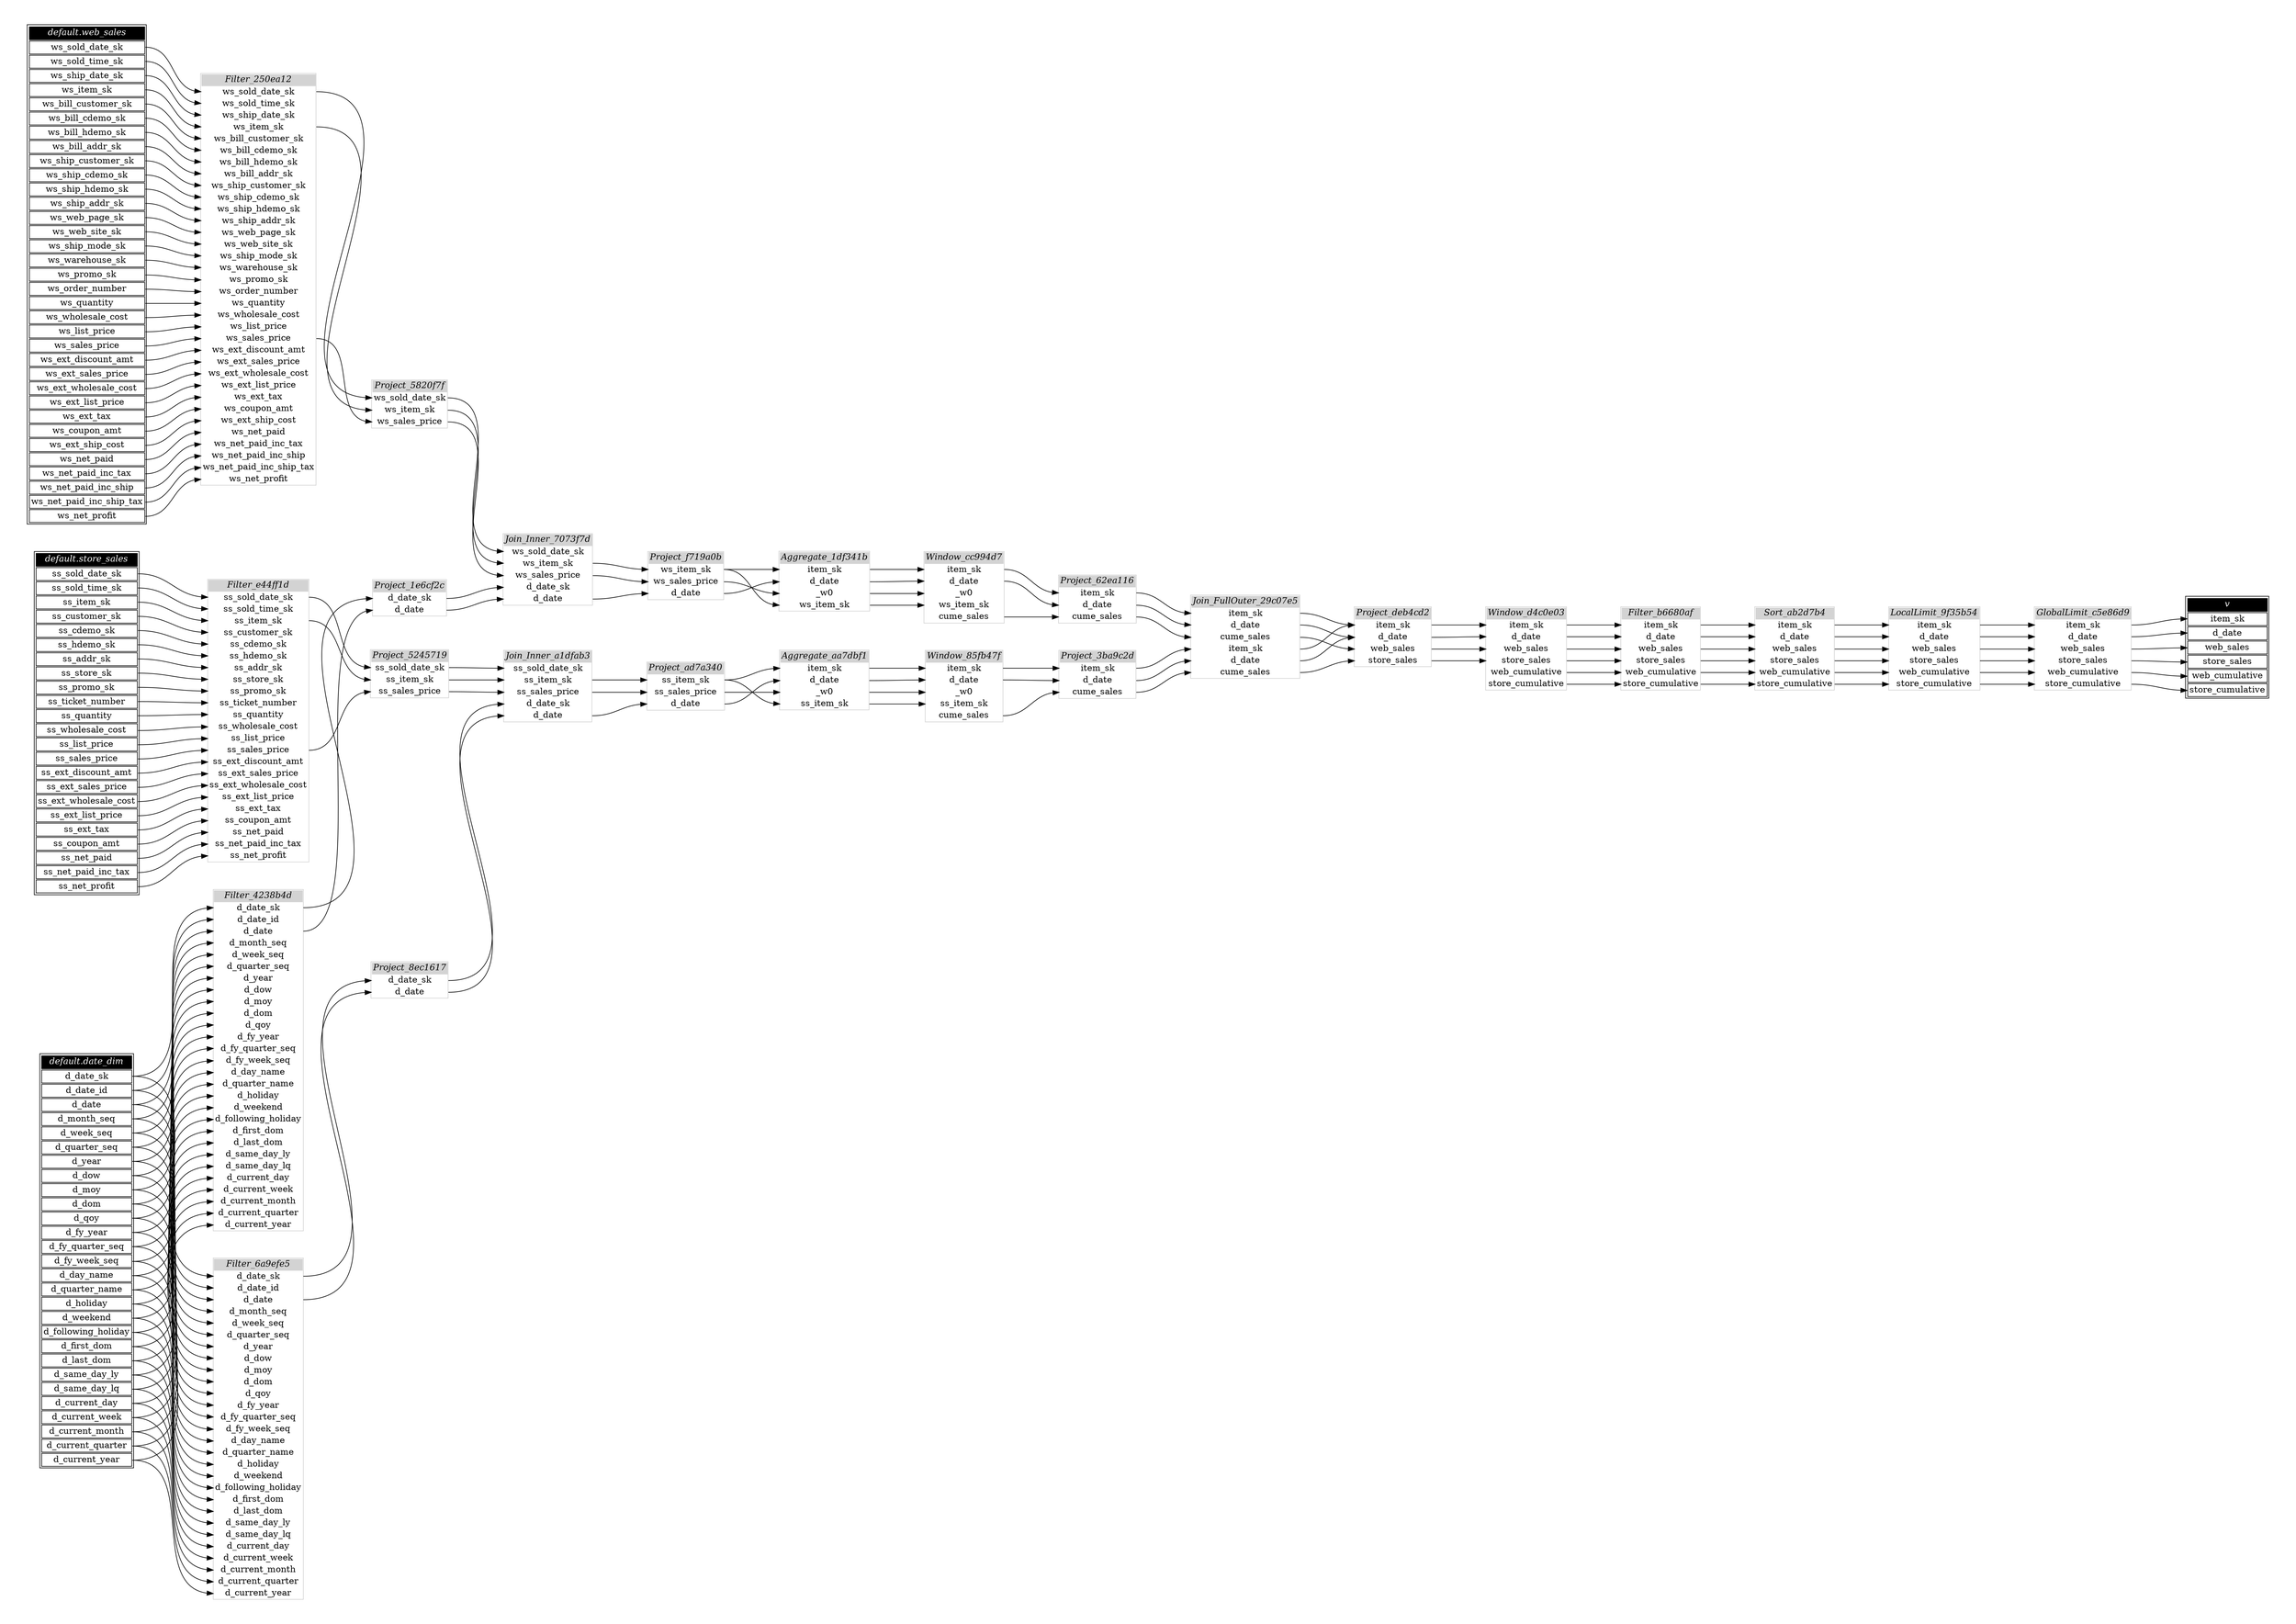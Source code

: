 // Automatically generated by TPCDSFlowTestSuite


digraph {
  graph [pad="0.5" nodesep="0.5" ranksep="1" fontname="Helvetica" rankdir=LR];
  node [shape=plaintext]

  
"Aggregate_1df341b" [label=<
<table color="lightgray" border="1" cellborder="0" cellspacing="0">
  <tr><td bgcolor="lightgray" port="nodeName"><i>Aggregate_1df341b</i></td></tr>
  <tr><td port="0">item_sk</td></tr>
<tr><td port="1">d_date</td></tr>
<tr><td port="2">_w0</td></tr>
<tr><td port="3">ws_item_sk</td></tr>
</table>>];
     

"Aggregate_aa7dbf1" [label=<
<table color="lightgray" border="1" cellborder="0" cellspacing="0">
  <tr><td bgcolor="lightgray" port="nodeName"><i>Aggregate_aa7dbf1</i></td></tr>
  <tr><td port="0">item_sk</td></tr>
<tr><td port="1">d_date</td></tr>
<tr><td port="2">_w0</td></tr>
<tr><td port="3">ss_item_sk</td></tr>
</table>>];
     

"Filter_250ea12" [label=<
<table color="lightgray" border="1" cellborder="0" cellspacing="0">
  <tr><td bgcolor="lightgray" port="nodeName"><i>Filter_250ea12</i></td></tr>
  <tr><td port="0">ws_sold_date_sk</td></tr>
<tr><td port="1">ws_sold_time_sk</td></tr>
<tr><td port="2">ws_ship_date_sk</td></tr>
<tr><td port="3">ws_item_sk</td></tr>
<tr><td port="4">ws_bill_customer_sk</td></tr>
<tr><td port="5">ws_bill_cdemo_sk</td></tr>
<tr><td port="6">ws_bill_hdemo_sk</td></tr>
<tr><td port="7">ws_bill_addr_sk</td></tr>
<tr><td port="8">ws_ship_customer_sk</td></tr>
<tr><td port="9">ws_ship_cdemo_sk</td></tr>
<tr><td port="10">ws_ship_hdemo_sk</td></tr>
<tr><td port="11">ws_ship_addr_sk</td></tr>
<tr><td port="12">ws_web_page_sk</td></tr>
<tr><td port="13">ws_web_site_sk</td></tr>
<tr><td port="14">ws_ship_mode_sk</td></tr>
<tr><td port="15">ws_warehouse_sk</td></tr>
<tr><td port="16">ws_promo_sk</td></tr>
<tr><td port="17">ws_order_number</td></tr>
<tr><td port="18">ws_quantity</td></tr>
<tr><td port="19">ws_wholesale_cost</td></tr>
<tr><td port="20">ws_list_price</td></tr>
<tr><td port="21">ws_sales_price</td></tr>
<tr><td port="22">ws_ext_discount_amt</td></tr>
<tr><td port="23">ws_ext_sales_price</td></tr>
<tr><td port="24">ws_ext_wholesale_cost</td></tr>
<tr><td port="25">ws_ext_list_price</td></tr>
<tr><td port="26">ws_ext_tax</td></tr>
<tr><td port="27">ws_coupon_amt</td></tr>
<tr><td port="28">ws_ext_ship_cost</td></tr>
<tr><td port="29">ws_net_paid</td></tr>
<tr><td port="30">ws_net_paid_inc_tax</td></tr>
<tr><td port="31">ws_net_paid_inc_ship</td></tr>
<tr><td port="32">ws_net_paid_inc_ship_tax</td></tr>
<tr><td port="33">ws_net_profit</td></tr>
</table>>];
     

"Filter_4238b4d" [label=<
<table color="lightgray" border="1" cellborder="0" cellspacing="0">
  <tr><td bgcolor="lightgray" port="nodeName"><i>Filter_4238b4d</i></td></tr>
  <tr><td port="0">d_date_sk</td></tr>
<tr><td port="1">d_date_id</td></tr>
<tr><td port="2">d_date</td></tr>
<tr><td port="3">d_month_seq</td></tr>
<tr><td port="4">d_week_seq</td></tr>
<tr><td port="5">d_quarter_seq</td></tr>
<tr><td port="6">d_year</td></tr>
<tr><td port="7">d_dow</td></tr>
<tr><td port="8">d_moy</td></tr>
<tr><td port="9">d_dom</td></tr>
<tr><td port="10">d_qoy</td></tr>
<tr><td port="11">d_fy_year</td></tr>
<tr><td port="12">d_fy_quarter_seq</td></tr>
<tr><td port="13">d_fy_week_seq</td></tr>
<tr><td port="14">d_day_name</td></tr>
<tr><td port="15">d_quarter_name</td></tr>
<tr><td port="16">d_holiday</td></tr>
<tr><td port="17">d_weekend</td></tr>
<tr><td port="18">d_following_holiday</td></tr>
<tr><td port="19">d_first_dom</td></tr>
<tr><td port="20">d_last_dom</td></tr>
<tr><td port="21">d_same_day_ly</td></tr>
<tr><td port="22">d_same_day_lq</td></tr>
<tr><td port="23">d_current_day</td></tr>
<tr><td port="24">d_current_week</td></tr>
<tr><td port="25">d_current_month</td></tr>
<tr><td port="26">d_current_quarter</td></tr>
<tr><td port="27">d_current_year</td></tr>
</table>>];
     

"Filter_6a9efe5" [label=<
<table color="lightgray" border="1" cellborder="0" cellspacing="0">
  <tr><td bgcolor="lightgray" port="nodeName"><i>Filter_6a9efe5</i></td></tr>
  <tr><td port="0">d_date_sk</td></tr>
<tr><td port="1">d_date_id</td></tr>
<tr><td port="2">d_date</td></tr>
<tr><td port="3">d_month_seq</td></tr>
<tr><td port="4">d_week_seq</td></tr>
<tr><td port="5">d_quarter_seq</td></tr>
<tr><td port="6">d_year</td></tr>
<tr><td port="7">d_dow</td></tr>
<tr><td port="8">d_moy</td></tr>
<tr><td port="9">d_dom</td></tr>
<tr><td port="10">d_qoy</td></tr>
<tr><td port="11">d_fy_year</td></tr>
<tr><td port="12">d_fy_quarter_seq</td></tr>
<tr><td port="13">d_fy_week_seq</td></tr>
<tr><td port="14">d_day_name</td></tr>
<tr><td port="15">d_quarter_name</td></tr>
<tr><td port="16">d_holiday</td></tr>
<tr><td port="17">d_weekend</td></tr>
<tr><td port="18">d_following_holiday</td></tr>
<tr><td port="19">d_first_dom</td></tr>
<tr><td port="20">d_last_dom</td></tr>
<tr><td port="21">d_same_day_ly</td></tr>
<tr><td port="22">d_same_day_lq</td></tr>
<tr><td port="23">d_current_day</td></tr>
<tr><td port="24">d_current_week</td></tr>
<tr><td port="25">d_current_month</td></tr>
<tr><td port="26">d_current_quarter</td></tr>
<tr><td port="27">d_current_year</td></tr>
</table>>];
     

"Filter_b6680af" [label=<
<table color="lightgray" border="1" cellborder="0" cellspacing="0">
  <tr><td bgcolor="lightgray" port="nodeName"><i>Filter_b6680af</i></td></tr>
  <tr><td port="0">item_sk</td></tr>
<tr><td port="1">d_date</td></tr>
<tr><td port="2">web_sales</td></tr>
<tr><td port="3">store_sales</td></tr>
<tr><td port="4">web_cumulative</td></tr>
<tr><td port="5">store_cumulative</td></tr>
</table>>];
     

"Filter_e44ff1d" [label=<
<table color="lightgray" border="1" cellborder="0" cellspacing="0">
  <tr><td bgcolor="lightgray" port="nodeName"><i>Filter_e44ff1d</i></td></tr>
  <tr><td port="0">ss_sold_date_sk</td></tr>
<tr><td port="1">ss_sold_time_sk</td></tr>
<tr><td port="2">ss_item_sk</td></tr>
<tr><td port="3">ss_customer_sk</td></tr>
<tr><td port="4">ss_cdemo_sk</td></tr>
<tr><td port="5">ss_hdemo_sk</td></tr>
<tr><td port="6">ss_addr_sk</td></tr>
<tr><td port="7">ss_store_sk</td></tr>
<tr><td port="8">ss_promo_sk</td></tr>
<tr><td port="9">ss_ticket_number</td></tr>
<tr><td port="10">ss_quantity</td></tr>
<tr><td port="11">ss_wholesale_cost</td></tr>
<tr><td port="12">ss_list_price</td></tr>
<tr><td port="13">ss_sales_price</td></tr>
<tr><td port="14">ss_ext_discount_amt</td></tr>
<tr><td port="15">ss_ext_sales_price</td></tr>
<tr><td port="16">ss_ext_wholesale_cost</td></tr>
<tr><td port="17">ss_ext_list_price</td></tr>
<tr><td port="18">ss_ext_tax</td></tr>
<tr><td port="19">ss_coupon_amt</td></tr>
<tr><td port="20">ss_net_paid</td></tr>
<tr><td port="21">ss_net_paid_inc_tax</td></tr>
<tr><td port="22">ss_net_profit</td></tr>
</table>>];
     

"GlobalLimit_c5e86d9" [label=<
<table color="lightgray" border="1" cellborder="0" cellspacing="0">
  <tr><td bgcolor="lightgray" port="nodeName"><i>GlobalLimit_c5e86d9</i></td></tr>
  <tr><td port="0">item_sk</td></tr>
<tr><td port="1">d_date</td></tr>
<tr><td port="2">web_sales</td></tr>
<tr><td port="3">store_sales</td></tr>
<tr><td port="4">web_cumulative</td></tr>
<tr><td port="5">store_cumulative</td></tr>
</table>>];
     

"Join_FullOuter_29c07e5" [label=<
<table color="lightgray" border="1" cellborder="0" cellspacing="0">
  <tr><td bgcolor="lightgray" port="nodeName"><i>Join_FullOuter_29c07e5</i></td></tr>
  <tr><td port="0">item_sk</td></tr>
<tr><td port="1">d_date</td></tr>
<tr><td port="2">cume_sales</td></tr>
<tr><td port="3">item_sk</td></tr>
<tr><td port="4">d_date</td></tr>
<tr><td port="5">cume_sales</td></tr>
</table>>];
     

"Join_Inner_7073f7d" [label=<
<table color="lightgray" border="1" cellborder="0" cellspacing="0">
  <tr><td bgcolor="lightgray" port="nodeName"><i>Join_Inner_7073f7d</i></td></tr>
  <tr><td port="0">ws_sold_date_sk</td></tr>
<tr><td port="1">ws_item_sk</td></tr>
<tr><td port="2">ws_sales_price</td></tr>
<tr><td port="3">d_date_sk</td></tr>
<tr><td port="4">d_date</td></tr>
</table>>];
     

"Join_Inner_a1dfab3" [label=<
<table color="lightgray" border="1" cellborder="0" cellspacing="0">
  <tr><td bgcolor="lightgray" port="nodeName"><i>Join_Inner_a1dfab3</i></td></tr>
  <tr><td port="0">ss_sold_date_sk</td></tr>
<tr><td port="1">ss_item_sk</td></tr>
<tr><td port="2">ss_sales_price</td></tr>
<tr><td port="3">d_date_sk</td></tr>
<tr><td port="4">d_date</td></tr>
</table>>];
     

"LocalLimit_9f35b54" [label=<
<table color="lightgray" border="1" cellborder="0" cellspacing="0">
  <tr><td bgcolor="lightgray" port="nodeName"><i>LocalLimit_9f35b54</i></td></tr>
  <tr><td port="0">item_sk</td></tr>
<tr><td port="1">d_date</td></tr>
<tr><td port="2">web_sales</td></tr>
<tr><td port="3">store_sales</td></tr>
<tr><td port="4">web_cumulative</td></tr>
<tr><td port="5">store_cumulative</td></tr>
</table>>];
     

"Project_1e6cf2c" [label=<
<table color="lightgray" border="1" cellborder="0" cellspacing="0">
  <tr><td bgcolor="lightgray" port="nodeName"><i>Project_1e6cf2c</i></td></tr>
  <tr><td port="0">d_date_sk</td></tr>
<tr><td port="1">d_date</td></tr>
</table>>];
     

"Project_3ba9c2d" [label=<
<table color="lightgray" border="1" cellborder="0" cellspacing="0">
  <tr><td bgcolor="lightgray" port="nodeName"><i>Project_3ba9c2d</i></td></tr>
  <tr><td port="0">item_sk</td></tr>
<tr><td port="1">d_date</td></tr>
<tr><td port="2">cume_sales</td></tr>
</table>>];
     

"Project_5245719" [label=<
<table color="lightgray" border="1" cellborder="0" cellspacing="0">
  <tr><td bgcolor="lightgray" port="nodeName"><i>Project_5245719</i></td></tr>
  <tr><td port="0">ss_sold_date_sk</td></tr>
<tr><td port="1">ss_item_sk</td></tr>
<tr><td port="2">ss_sales_price</td></tr>
</table>>];
     

"Project_5820f7f" [label=<
<table color="lightgray" border="1" cellborder="0" cellspacing="0">
  <tr><td bgcolor="lightgray" port="nodeName"><i>Project_5820f7f</i></td></tr>
  <tr><td port="0">ws_sold_date_sk</td></tr>
<tr><td port="1">ws_item_sk</td></tr>
<tr><td port="2">ws_sales_price</td></tr>
</table>>];
     

"Project_62ea116" [label=<
<table color="lightgray" border="1" cellborder="0" cellspacing="0">
  <tr><td bgcolor="lightgray" port="nodeName"><i>Project_62ea116</i></td></tr>
  <tr><td port="0">item_sk</td></tr>
<tr><td port="1">d_date</td></tr>
<tr><td port="2">cume_sales</td></tr>
</table>>];
     

"Project_8ec1617" [label=<
<table color="lightgray" border="1" cellborder="0" cellspacing="0">
  <tr><td bgcolor="lightgray" port="nodeName"><i>Project_8ec1617</i></td></tr>
  <tr><td port="0">d_date_sk</td></tr>
<tr><td port="1">d_date</td></tr>
</table>>];
     

"Project_ad7a340" [label=<
<table color="lightgray" border="1" cellborder="0" cellspacing="0">
  <tr><td bgcolor="lightgray" port="nodeName"><i>Project_ad7a340</i></td></tr>
  <tr><td port="0">ss_item_sk</td></tr>
<tr><td port="1">ss_sales_price</td></tr>
<tr><td port="2">d_date</td></tr>
</table>>];
     

"Project_deb4cd2" [label=<
<table color="lightgray" border="1" cellborder="0" cellspacing="0">
  <tr><td bgcolor="lightgray" port="nodeName"><i>Project_deb4cd2</i></td></tr>
  <tr><td port="0">item_sk</td></tr>
<tr><td port="1">d_date</td></tr>
<tr><td port="2">web_sales</td></tr>
<tr><td port="3">store_sales</td></tr>
</table>>];
     

"Project_f719a0b" [label=<
<table color="lightgray" border="1" cellborder="0" cellspacing="0">
  <tr><td bgcolor="lightgray" port="nodeName"><i>Project_f719a0b</i></td></tr>
  <tr><td port="0">ws_item_sk</td></tr>
<tr><td port="1">ws_sales_price</td></tr>
<tr><td port="2">d_date</td></tr>
</table>>];
     

"Sort_ab2d7b4" [label=<
<table color="lightgray" border="1" cellborder="0" cellspacing="0">
  <tr><td bgcolor="lightgray" port="nodeName"><i>Sort_ab2d7b4</i></td></tr>
  <tr><td port="0">item_sk</td></tr>
<tr><td port="1">d_date</td></tr>
<tr><td port="2">web_sales</td></tr>
<tr><td port="3">store_sales</td></tr>
<tr><td port="4">web_cumulative</td></tr>
<tr><td port="5">store_cumulative</td></tr>
</table>>];
     

"Window_85fb47f" [label=<
<table color="lightgray" border="1" cellborder="0" cellspacing="0">
  <tr><td bgcolor="lightgray" port="nodeName"><i>Window_85fb47f</i></td></tr>
  <tr><td port="0">item_sk</td></tr>
<tr><td port="1">d_date</td></tr>
<tr><td port="2">_w0</td></tr>
<tr><td port="3">ss_item_sk</td></tr>
<tr><td port="4">cume_sales</td></tr>
</table>>];
     

"Window_cc994d7" [label=<
<table color="lightgray" border="1" cellborder="0" cellspacing="0">
  <tr><td bgcolor="lightgray" port="nodeName"><i>Window_cc994d7</i></td></tr>
  <tr><td port="0">item_sk</td></tr>
<tr><td port="1">d_date</td></tr>
<tr><td port="2">_w0</td></tr>
<tr><td port="3">ws_item_sk</td></tr>
<tr><td port="4">cume_sales</td></tr>
</table>>];
     

"Window_d4c0e03" [label=<
<table color="lightgray" border="1" cellborder="0" cellspacing="0">
  <tr><td bgcolor="lightgray" port="nodeName"><i>Window_d4c0e03</i></td></tr>
  <tr><td port="0">item_sk</td></tr>
<tr><td port="1">d_date</td></tr>
<tr><td port="2">web_sales</td></tr>
<tr><td port="3">store_sales</td></tr>
<tr><td port="4">web_cumulative</td></tr>
<tr><td port="5">store_cumulative</td></tr>
</table>>];
     

"default.date_dim" [color="black" label=<
<table>
  <tr><td bgcolor="black" port="nodeName"><i><font color="white">default.date_dim</font></i></td></tr>
  <tr><td port="0">d_date_sk</td></tr>
<tr><td port="1">d_date_id</td></tr>
<tr><td port="2">d_date</td></tr>
<tr><td port="3">d_month_seq</td></tr>
<tr><td port="4">d_week_seq</td></tr>
<tr><td port="5">d_quarter_seq</td></tr>
<tr><td port="6">d_year</td></tr>
<tr><td port="7">d_dow</td></tr>
<tr><td port="8">d_moy</td></tr>
<tr><td port="9">d_dom</td></tr>
<tr><td port="10">d_qoy</td></tr>
<tr><td port="11">d_fy_year</td></tr>
<tr><td port="12">d_fy_quarter_seq</td></tr>
<tr><td port="13">d_fy_week_seq</td></tr>
<tr><td port="14">d_day_name</td></tr>
<tr><td port="15">d_quarter_name</td></tr>
<tr><td port="16">d_holiday</td></tr>
<tr><td port="17">d_weekend</td></tr>
<tr><td port="18">d_following_holiday</td></tr>
<tr><td port="19">d_first_dom</td></tr>
<tr><td port="20">d_last_dom</td></tr>
<tr><td port="21">d_same_day_ly</td></tr>
<tr><td port="22">d_same_day_lq</td></tr>
<tr><td port="23">d_current_day</td></tr>
<tr><td port="24">d_current_week</td></tr>
<tr><td port="25">d_current_month</td></tr>
<tr><td port="26">d_current_quarter</td></tr>
<tr><td port="27">d_current_year</td></tr>
</table>>];
     

"default.store_sales" [color="black" label=<
<table>
  <tr><td bgcolor="black" port="nodeName"><i><font color="white">default.store_sales</font></i></td></tr>
  <tr><td port="0">ss_sold_date_sk</td></tr>
<tr><td port="1">ss_sold_time_sk</td></tr>
<tr><td port="2">ss_item_sk</td></tr>
<tr><td port="3">ss_customer_sk</td></tr>
<tr><td port="4">ss_cdemo_sk</td></tr>
<tr><td port="5">ss_hdemo_sk</td></tr>
<tr><td port="6">ss_addr_sk</td></tr>
<tr><td port="7">ss_store_sk</td></tr>
<tr><td port="8">ss_promo_sk</td></tr>
<tr><td port="9">ss_ticket_number</td></tr>
<tr><td port="10">ss_quantity</td></tr>
<tr><td port="11">ss_wholesale_cost</td></tr>
<tr><td port="12">ss_list_price</td></tr>
<tr><td port="13">ss_sales_price</td></tr>
<tr><td port="14">ss_ext_discount_amt</td></tr>
<tr><td port="15">ss_ext_sales_price</td></tr>
<tr><td port="16">ss_ext_wholesale_cost</td></tr>
<tr><td port="17">ss_ext_list_price</td></tr>
<tr><td port="18">ss_ext_tax</td></tr>
<tr><td port="19">ss_coupon_amt</td></tr>
<tr><td port="20">ss_net_paid</td></tr>
<tr><td port="21">ss_net_paid_inc_tax</td></tr>
<tr><td port="22">ss_net_profit</td></tr>
</table>>];
     

"default.web_sales" [color="black" label=<
<table>
  <tr><td bgcolor="black" port="nodeName"><i><font color="white">default.web_sales</font></i></td></tr>
  <tr><td port="0">ws_sold_date_sk</td></tr>
<tr><td port="1">ws_sold_time_sk</td></tr>
<tr><td port="2">ws_ship_date_sk</td></tr>
<tr><td port="3">ws_item_sk</td></tr>
<tr><td port="4">ws_bill_customer_sk</td></tr>
<tr><td port="5">ws_bill_cdemo_sk</td></tr>
<tr><td port="6">ws_bill_hdemo_sk</td></tr>
<tr><td port="7">ws_bill_addr_sk</td></tr>
<tr><td port="8">ws_ship_customer_sk</td></tr>
<tr><td port="9">ws_ship_cdemo_sk</td></tr>
<tr><td port="10">ws_ship_hdemo_sk</td></tr>
<tr><td port="11">ws_ship_addr_sk</td></tr>
<tr><td port="12">ws_web_page_sk</td></tr>
<tr><td port="13">ws_web_site_sk</td></tr>
<tr><td port="14">ws_ship_mode_sk</td></tr>
<tr><td port="15">ws_warehouse_sk</td></tr>
<tr><td port="16">ws_promo_sk</td></tr>
<tr><td port="17">ws_order_number</td></tr>
<tr><td port="18">ws_quantity</td></tr>
<tr><td port="19">ws_wholesale_cost</td></tr>
<tr><td port="20">ws_list_price</td></tr>
<tr><td port="21">ws_sales_price</td></tr>
<tr><td port="22">ws_ext_discount_amt</td></tr>
<tr><td port="23">ws_ext_sales_price</td></tr>
<tr><td port="24">ws_ext_wholesale_cost</td></tr>
<tr><td port="25">ws_ext_list_price</td></tr>
<tr><td port="26">ws_ext_tax</td></tr>
<tr><td port="27">ws_coupon_amt</td></tr>
<tr><td port="28">ws_ext_ship_cost</td></tr>
<tr><td port="29">ws_net_paid</td></tr>
<tr><td port="30">ws_net_paid_inc_tax</td></tr>
<tr><td port="31">ws_net_paid_inc_ship</td></tr>
<tr><td port="32">ws_net_paid_inc_ship_tax</td></tr>
<tr><td port="33">ws_net_profit</td></tr>
</table>>];
     

"v" [color="black" label=<
<table>
  <tr><td bgcolor="black" port="nodeName"><i><font color="white">v</font></i></td></tr>
  <tr><td port="0">item_sk</td></tr>
<tr><td port="1">d_date</td></tr>
<tr><td port="2">web_sales</td></tr>
<tr><td port="3">store_sales</td></tr>
<tr><td port="4">web_cumulative</td></tr>
<tr><td port="5">store_cumulative</td></tr>
</table>>];
     
  "Aggregate_1df341b":0 -> "Window_cc994d7":0;
"Aggregate_1df341b":1 -> "Window_cc994d7":1;
"Aggregate_1df341b":2 -> "Window_cc994d7":2;
"Aggregate_1df341b":3 -> "Window_cc994d7":3;
"Aggregate_aa7dbf1":0 -> "Window_85fb47f":0;
"Aggregate_aa7dbf1":1 -> "Window_85fb47f":1;
"Aggregate_aa7dbf1":2 -> "Window_85fb47f":2;
"Aggregate_aa7dbf1":3 -> "Window_85fb47f":3;
"Filter_250ea12":0 -> "Project_5820f7f":0;
"Filter_250ea12":21 -> "Project_5820f7f":2;
"Filter_250ea12":3 -> "Project_5820f7f":1;
"Filter_4238b4d":0 -> "Project_1e6cf2c":0;
"Filter_4238b4d":2 -> "Project_1e6cf2c":1;
"Filter_6a9efe5":0 -> "Project_8ec1617":0;
"Filter_6a9efe5":2 -> "Project_8ec1617":1;
"Filter_b6680af":0 -> "Sort_ab2d7b4":0;
"Filter_b6680af":1 -> "Sort_ab2d7b4":1;
"Filter_b6680af":2 -> "Sort_ab2d7b4":2;
"Filter_b6680af":3 -> "Sort_ab2d7b4":3;
"Filter_b6680af":4 -> "Sort_ab2d7b4":4;
"Filter_b6680af":5 -> "Sort_ab2d7b4":5;
"Filter_e44ff1d":0 -> "Project_5245719":0;
"Filter_e44ff1d":13 -> "Project_5245719":2;
"Filter_e44ff1d":2 -> "Project_5245719":1;
"GlobalLimit_c5e86d9":0 -> "v":0;
"GlobalLimit_c5e86d9":1 -> "v":1;
"GlobalLimit_c5e86d9":2 -> "v":2;
"GlobalLimit_c5e86d9":3 -> "v":3;
"GlobalLimit_c5e86d9":4 -> "v":4;
"GlobalLimit_c5e86d9":5 -> "v":5;
"Join_FullOuter_29c07e5":0 -> "Project_deb4cd2":0;
"Join_FullOuter_29c07e5":1 -> "Project_deb4cd2":1;
"Join_FullOuter_29c07e5":2 -> "Project_deb4cd2":2;
"Join_FullOuter_29c07e5":3 -> "Project_deb4cd2":0;
"Join_FullOuter_29c07e5":4 -> "Project_deb4cd2":1;
"Join_FullOuter_29c07e5":5 -> "Project_deb4cd2":3;
"Join_Inner_7073f7d":1 -> "Project_f719a0b":0;
"Join_Inner_7073f7d":2 -> "Project_f719a0b":1;
"Join_Inner_7073f7d":4 -> "Project_f719a0b":2;
"Join_Inner_a1dfab3":1 -> "Project_ad7a340":0;
"Join_Inner_a1dfab3":2 -> "Project_ad7a340":1;
"Join_Inner_a1dfab3":4 -> "Project_ad7a340":2;
"LocalLimit_9f35b54":0 -> "GlobalLimit_c5e86d9":0;
"LocalLimit_9f35b54":1 -> "GlobalLimit_c5e86d9":1;
"LocalLimit_9f35b54":2 -> "GlobalLimit_c5e86d9":2;
"LocalLimit_9f35b54":3 -> "GlobalLimit_c5e86d9":3;
"LocalLimit_9f35b54":4 -> "GlobalLimit_c5e86d9":4;
"LocalLimit_9f35b54":5 -> "GlobalLimit_c5e86d9":5;
"Project_1e6cf2c":0 -> "Join_Inner_7073f7d":3;
"Project_1e6cf2c":1 -> "Join_Inner_7073f7d":4;
"Project_3ba9c2d":0 -> "Join_FullOuter_29c07e5":3;
"Project_3ba9c2d":1 -> "Join_FullOuter_29c07e5":4;
"Project_3ba9c2d":2 -> "Join_FullOuter_29c07e5":5;
"Project_5245719":0 -> "Join_Inner_a1dfab3":0;
"Project_5245719":1 -> "Join_Inner_a1dfab3":1;
"Project_5245719":2 -> "Join_Inner_a1dfab3":2;
"Project_5820f7f":0 -> "Join_Inner_7073f7d":0;
"Project_5820f7f":1 -> "Join_Inner_7073f7d":1;
"Project_5820f7f":2 -> "Join_Inner_7073f7d":2;
"Project_62ea116":0 -> "Join_FullOuter_29c07e5":0;
"Project_62ea116":1 -> "Join_FullOuter_29c07e5":1;
"Project_62ea116":2 -> "Join_FullOuter_29c07e5":2;
"Project_8ec1617":0 -> "Join_Inner_a1dfab3":3;
"Project_8ec1617":1 -> "Join_Inner_a1dfab3":4;
"Project_ad7a340":0 -> "Aggregate_aa7dbf1":0;
"Project_ad7a340":0 -> "Aggregate_aa7dbf1":3;
"Project_ad7a340":1 -> "Aggregate_aa7dbf1":2;
"Project_ad7a340":2 -> "Aggregate_aa7dbf1":1;
"Project_deb4cd2":0 -> "Window_d4c0e03":0;
"Project_deb4cd2":1 -> "Window_d4c0e03":1;
"Project_deb4cd2":2 -> "Window_d4c0e03":2;
"Project_deb4cd2":3 -> "Window_d4c0e03":3;
"Project_f719a0b":0 -> "Aggregate_1df341b":0;
"Project_f719a0b":0 -> "Aggregate_1df341b":3;
"Project_f719a0b":1 -> "Aggregate_1df341b":2;
"Project_f719a0b":2 -> "Aggregate_1df341b":1;
"Sort_ab2d7b4":0 -> "LocalLimit_9f35b54":0;
"Sort_ab2d7b4":1 -> "LocalLimit_9f35b54":1;
"Sort_ab2d7b4":2 -> "LocalLimit_9f35b54":2;
"Sort_ab2d7b4":3 -> "LocalLimit_9f35b54":3;
"Sort_ab2d7b4":4 -> "LocalLimit_9f35b54":4;
"Sort_ab2d7b4":5 -> "LocalLimit_9f35b54":5;
"Window_85fb47f":0 -> "Project_3ba9c2d":0;
"Window_85fb47f":1 -> "Project_3ba9c2d":1;
"Window_85fb47f":4 -> "Project_3ba9c2d":2;
"Window_cc994d7":0 -> "Project_62ea116":0;
"Window_cc994d7":1 -> "Project_62ea116":1;
"Window_cc994d7":4 -> "Project_62ea116":2;
"Window_d4c0e03":0 -> "Filter_b6680af":0;
"Window_d4c0e03":1 -> "Filter_b6680af":1;
"Window_d4c0e03":2 -> "Filter_b6680af":2;
"Window_d4c0e03":3 -> "Filter_b6680af":3;
"Window_d4c0e03":4 -> "Filter_b6680af":4;
"Window_d4c0e03":5 -> "Filter_b6680af":5;
"default.date_dim":0 -> "Filter_4238b4d":0;
"default.date_dim":0 -> "Filter_6a9efe5":0;
"default.date_dim":1 -> "Filter_4238b4d":1;
"default.date_dim":1 -> "Filter_6a9efe5":1;
"default.date_dim":10 -> "Filter_4238b4d":10;
"default.date_dim":10 -> "Filter_6a9efe5":10;
"default.date_dim":11 -> "Filter_4238b4d":11;
"default.date_dim":11 -> "Filter_6a9efe5":11;
"default.date_dim":12 -> "Filter_4238b4d":12;
"default.date_dim":12 -> "Filter_6a9efe5":12;
"default.date_dim":13 -> "Filter_4238b4d":13;
"default.date_dim":13 -> "Filter_6a9efe5":13;
"default.date_dim":14 -> "Filter_4238b4d":14;
"default.date_dim":14 -> "Filter_6a9efe5":14;
"default.date_dim":15 -> "Filter_4238b4d":15;
"default.date_dim":15 -> "Filter_6a9efe5":15;
"default.date_dim":16 -> "Filter_4238b4d":16;
"default.date_dim":16 -> "Filter_6a9efe5":16;
"default.date_dim":17 -> "Filter_4238b4d":17;
"default.date_dim":17 -> "Filter_6a9efe5":17;
"default.date_dim":18 -> "Filter_4238b4d":18;
"default.date_dim":18 -> "Filter_6a9efe5":18;
"default.date_dim":19 -> "Filter_4238b4d":19;
"default.date_dim":19 -> "Filter_6a9efe5":19;
"default.date_dim":2 -> "Filter_4238b4d":2;
"default.date_dim":2 -> "Filter_6a9efe5":2;
"default.date_dim":20 -> "Filter_4238b4d":20;
"default.date_dim":20 -> "Filter_6a9efe5":20;
"default.date_dim":21 -> "Filter_4238b4d":21;
"default.date_dim":21 -> "Filter_6a9efe5":21;
"default.date_dim":22 -> "Filter_4238b4d":22;
"default.date_dim":22 -> "Filter_6a9efe5":22;
"default.date_dim":23 -> "Filter_4238b4d":23;
"default.date_dim":23 -> "Filter_6a9efe5":23;
"default.date_dim":24 -> "Filter_4238b4d":24;
"default.date_dim":24 -> "Filter_6a9efe5":24;
"default.date_dim":25 -> "Filter_4238b4d":25;
"default.date_dim":25 -> "Filter_6a9efe5":25;
"default.date_dim":26 -> "Filter_4238b4d":26;
"default.date_dim":26 -> "Filter_6a9efe5":26;
"default.date_dim":27 -> "Filter_4238b4d":27;
"default.date_dim":27 -> "Filter_6a9efe5":27;
"default.date_dim":3 -> "Filter_4238b4d":3;
"default.date_dim":3 -> "Filter_6a9efe5":3;
"default.date_dim":4 -> "Filter_4238b4d":4;
"default.date_dim":4 -> "Filter_6a9efe5":4;
"default.date_dim":5 -> "Filter_4238b4d":5;
"default.date_dim":5 -> "Filter_6a9efe5":5;
"default.date_dim":6 -> "Filter_4238b4d":6;
"default.date_dim":6 -> "Filter_6a9efe5":6;
"default.date_dim":7 -> "Filter_4238b4d":7;
"default.date_dim":7 -> "Filter_6a9efe5":7;
"default.date_dim":8 -> "Filter_4238b4d":8;
"default.date_dim":8 -> "Filter_6a9efe5":8;
"default.date_dim":9 -> "Filter_4238b4d":9;
"default.date_dim":9 -> "Filter_6a9efe5":9;
"default.store_sales":0 -> "Filter_e44ff1d":0;
"default.store_sales":1 -> "Filter_e44ff1d":1;
"default.store_sales":10 -> "Filter_e44ff1d":10;
"default.store_sales":11 -> "Filter_e44ff1d":11;
"default.store_sales":12 -> "Filter_e44ff1d":12;
"default.store_sales":13 -> "Filter_e44ff1d":13;
"default.store_sales":14 -> "Filter_e44ff1d":14;
"default.store_sales":15 -> "Filter_e44ff1d":15;
"default.store_sales":16 -> "Filter_e44ff1d":16;
"default.store_sales":17 -> "Filter_e44ff1d":17;
"default.store_sales":18 -> "Filter_e44ff1d":18;
"default.store_sales":19 -> "Filter_e44ff1d":19;
"default.store_sales":2 -> "Filter_e44ff1d":2;
"default.store_sales":20 -> "Filter_e44ff1d":20;
"default.store_sales":21 -> "Filter_e44ff1d":21;
"default.store_sales":22 -> "Filter_e44ff1d":22;
"default.store_sales":3 -> "Filter_e44ff1d":3;
"default.store_sales":4 -> "Filter_e44ff1d":4;
"default.store_sales":5 -> "Filter_e44ff1d":5;
"default.store_sales":6 -> "Filter_e44ff1d":6;
"default.store_sales":7 -> "Filter_e44ff1d":7;
"default.store_sales":8 -> "Filter_e44ff1d":8;
"default.store_sales":9 -> "Filter_e44ff1d":9;
"default.web_sales":0 -> "Filter_250ea12":0;
"default.web_sales":1 -> "Filter_250ea12":1;
"default.web_sales":10 -> "Filter_250ea12":10;
"default.web_sales":11 -> "Filter_250ea12":11;
"default.web_sales":12 -> "Filter_250ea12":12;
"default.web_sales":13 -> "Filter_250ea12":13;
"default.web_sales":14 -> "Filter_250ea12":14;
"default.web_sales":15 -> "Filter_250ea12":15;
"default.web_sales":16 -> "Filter_250ea12":16;
"default.web_sales":17 -> "Filter_250ea12":17;
"default.web_sales":18 -> "Filter_250ea12":18;
"default.web_sales":19 -> "Filter_250ea12":19;
"default.web_sales":2 -> "Filter_250ea12":2;
"default.web_sales":20 -> "Filter_250ea12":20;
"default.web_sales":21 -> "Filter_250ea12":21;
"default.web_sales":22 -> "Filter_250ea12":22;
"default.web_sales":23 -> "Filter_250ea12":23;
"default.web_sales":24 -> "Filter_250ea12":24;
"default.web_sales":25 -> "Filter_250ea12":25;
"default.web_sales":26 -> "Filter_250ea12":26;
"default.web_sales":27 -> "Filter_250ea12":27;
"default.web_sales":28 -> "Filter_250ea12":28;
"default.web_sales":29 -> "Filter_250ea12":29;
"default.web_sales":3 -> "Filter_250ea12":3;
"default.web_sales":30 -> "Filter_250ea12":30;
"default.web_sales":31 -> "Filter_250ea12":31;
"default.web_sales":32 -> "Filter_250ea12":32;
"default.web_sales":33 -> "Filter_250ea12":33;
"default.web_sales":4 -> "Filter_250ea12":4;
"default.web_sales":5 -> "Filter_250ea12":5;
"default.web_sales":6 -> "Filter_250ea12":6;
"default.web_sales":7 -> "Filter_250ea12":7;
"default.web_sales":8 -> "Filter_250ea12":8;
"default.web_sales":9 -> "Filter_250ea12":9;
}
       